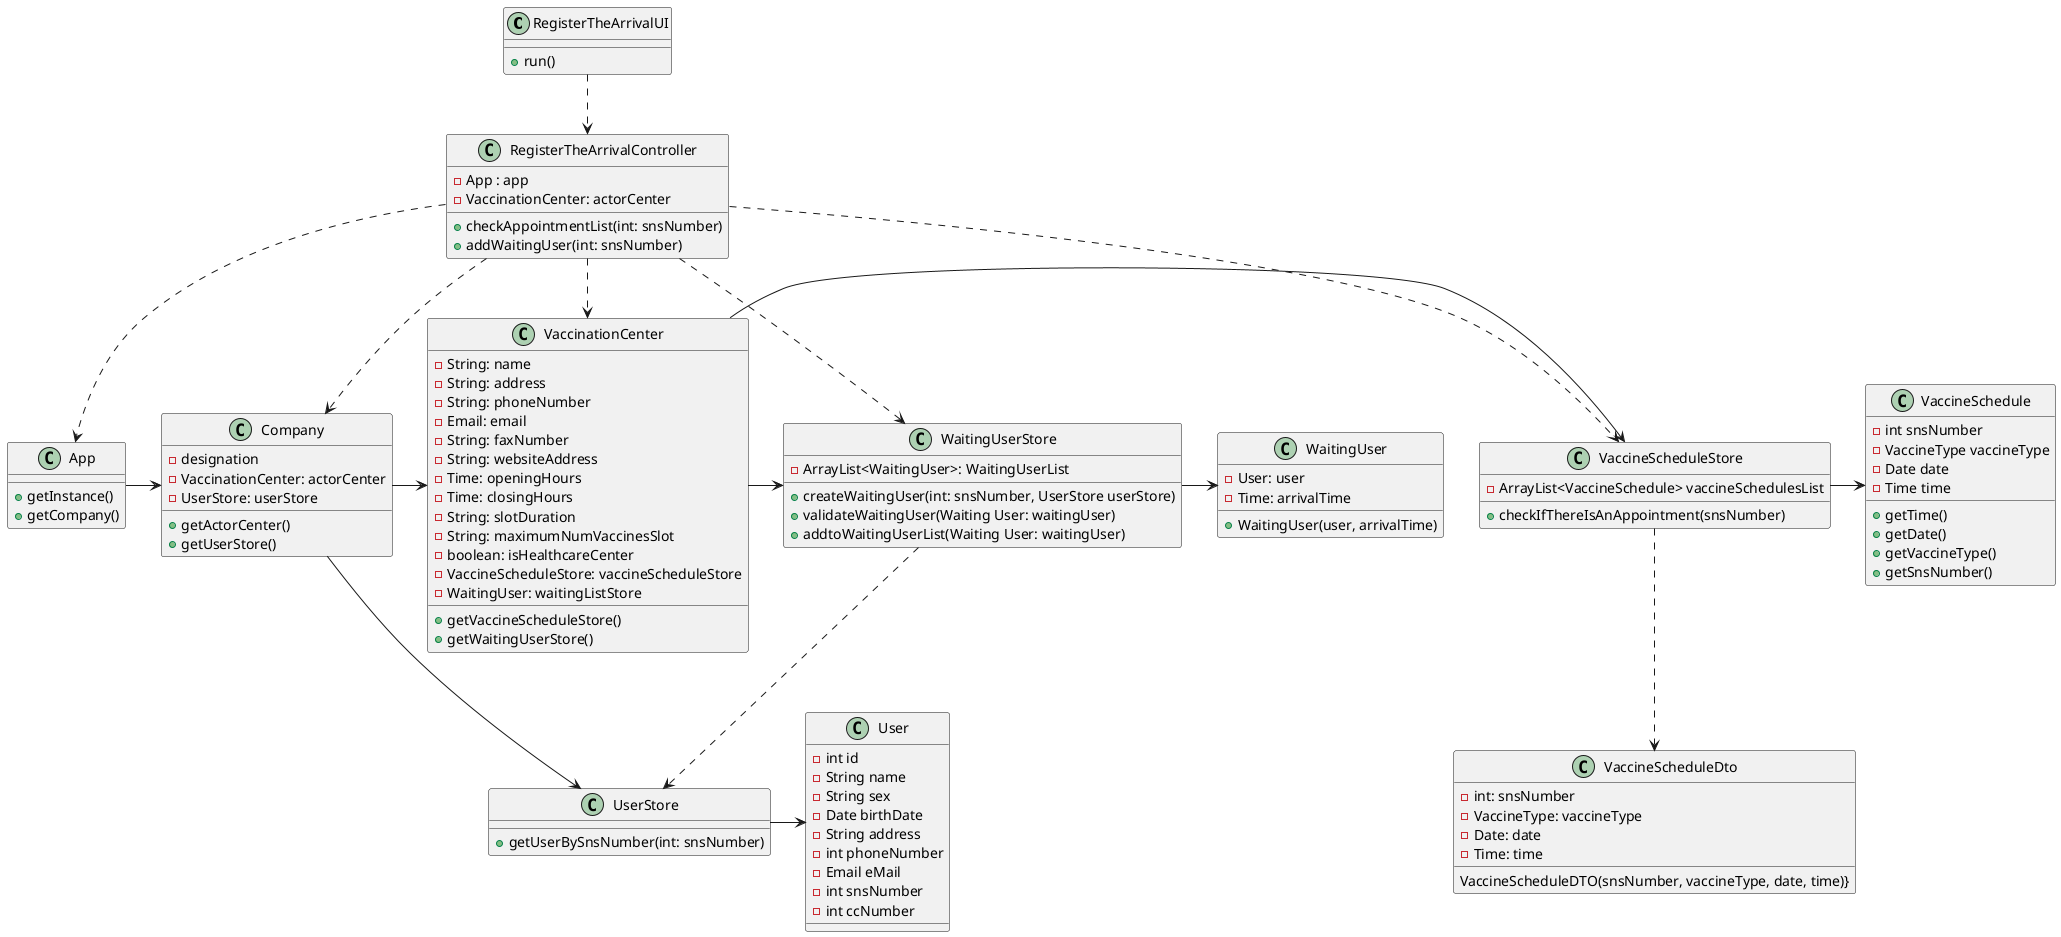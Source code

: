 @startuml

class RegisterTheArrivalUI {
+run()
}

class RegisterTheArrivalController{
-App : app
-VaccinationCenter: actorCenter
+checkAppointmentList(int: snsNumber)
+addWaitingUser(int: snsNumber)
}

class Company{
- designation
- VaccinationCenter: actorCenter
- UserStore: userStore
+ getActorCenter()
+ getUserStore()
}

class App {
+ getInstance()
+ getCompany()
}

class VaccinationCenter{
-String: name
-String: address
-String: phoneNumber
-Email: email
-String: faxNumber
-String: websiteAddress
-Time: openingHours
-Time: closingHours
-String: slotDuration
-String: maximumNumVaccinesSlot
-boolean: isHealthcareCenter
-VaccineScheduleStore: vaccineScheduleStore
-WaitingUser: waitingListStore
+ getVaccineScheduleStore()
+ getWaitingUserStore()
}

class VaccineScheduleStore{
-ArrayList<VaccineSchedule> vaccineSchedulesList
+ checkIfThereIsAnAppointment(snsNumber)
}

class WaitingUserStore{
- ArrayList<WaitingUser>: WaitingUserList
+ createWaitingUser(int: snsNumber, UserStore userStore)
+ validateWaitingUser(Waiting User: waitingUser)
+ addtoWaitingUserList(Waiting User: waitingUser)
}

class WaitingUser{
-User: user
-Time: arrivalTime
+WaitingUser(user, arrivalTime)
}

class VaccineSchedule{
-int snsNumber
-VaccineType vaccineType
-Date date
-Time time
+getTime()
+getDate()
+getVaccineType()
+getSnsNumber()
}

class VaccineScheduleDto{
-int: snsNumber
-VaccineType: vaccineType
-Date: date
-Time: time

VaccineScheduleDTO(snsNumber, vaccineType, date, time)}
}
class UserStore{
+getUserBySnsNumber(int: snsNumber)
}
class User{
-int id
-String name
-String sex
-Date birthDate
-String address
-int phoneNumber
-Email eMail
-int snsNumber
-int ccNumber
}

RegisterTheArrivalUI ..> RegisterTheArrivalController
RegisterTheArrivalController ..> Company
RegisterTheArrivalController ..> WaitingUserStore
RegisterTheArrivalController ..> VaccinationCenter
RegisterTheArrivalController ..> VaccineScheduleStore
RegisterTheArrivalController ..> App
App -> Company
VaccineScheduleStore ..>VaccineScheduleDto
Company -> VaccinationCenter
VaccinationCenter -> VaccineScheduleStore
VaccinationCenter -> WaitingUserStore
VaccineScheduleStore -> VaccineSchedule
WaitingUserStore -> WaitingUser
Company -down-> UserStore
UserStore ->User
WaitingUserStore ..> UserStore
@enduml